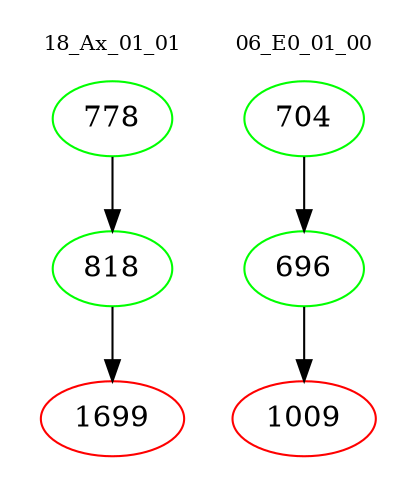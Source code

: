 digraph{
subgraph cluster_0 {
color = white
label = "18_Ax_01_01";
fontsize=10;
T0_778 [label="778", color="green"]
T0_778 -> T0_818 [color="black"]
T0_818 [label="818", color="green"]
T0_818 -> T0_1699 [color="black"]
T0_1699 [label="1699", color="red"]
}
subgraph cluster_1 {
color = white
label = "06_E0_01_00";
fontsize=10;
T1_704 [label="704", color="green"]
T1_704 -> T1_696 [color="black"]
T1_696 [label="696", color="green"]
T1_696 -> T1_1009 [color="black"]
T1_1009 [label="1009", color="red"]
}
}
